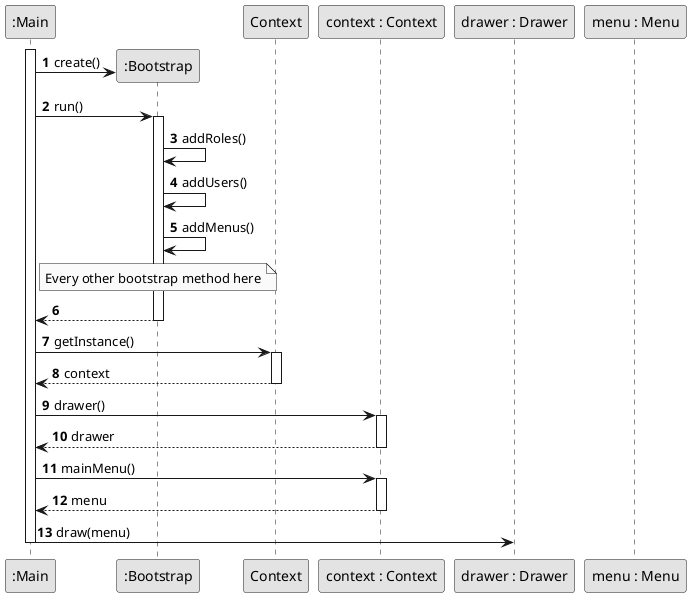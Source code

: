 @startuml
'https://plantuml.com/sequence-diagram

skinparam monochrome true
skinparam packageStyle rectangle
skinparam shadowing false

autonumber

'hide footbox
participant ":Main" as Main
participant ":Bootstrap" as Bootstrap
participant Context
participant "context : Context" as context
participant "drawer : Drawer" as drawer
participant "menu : Menu" as menu
activate Main
    Main -> Bootstrap** : create()
    Main -> Bootstrap : run()
    activate Bootstrap
        Bootstrap -> Bootstrap : addRoles()
        Bootstrap -> Bootstrap : addUsers()
        Bootstrap -> Bootstrap : addMenus()
            note over Bootstrap
                Every other bootstrap method here
            end note
        Bootstrap --> Main
        deactivate Bootstrap
    deactivate Bootstrap
    Main -> Context : getInstance()
    activate Context
        Context --> Main : context
    deactivate Context
    Main -> context : drawer()
    activate context
        context --> Main : drawer
    deactivate context
    Main -> context : mainMenu()
    activate context
        context --> Main : menu
    deactivate context
    Main -> drawer : draw(menu)
deactivate Main
@enduml